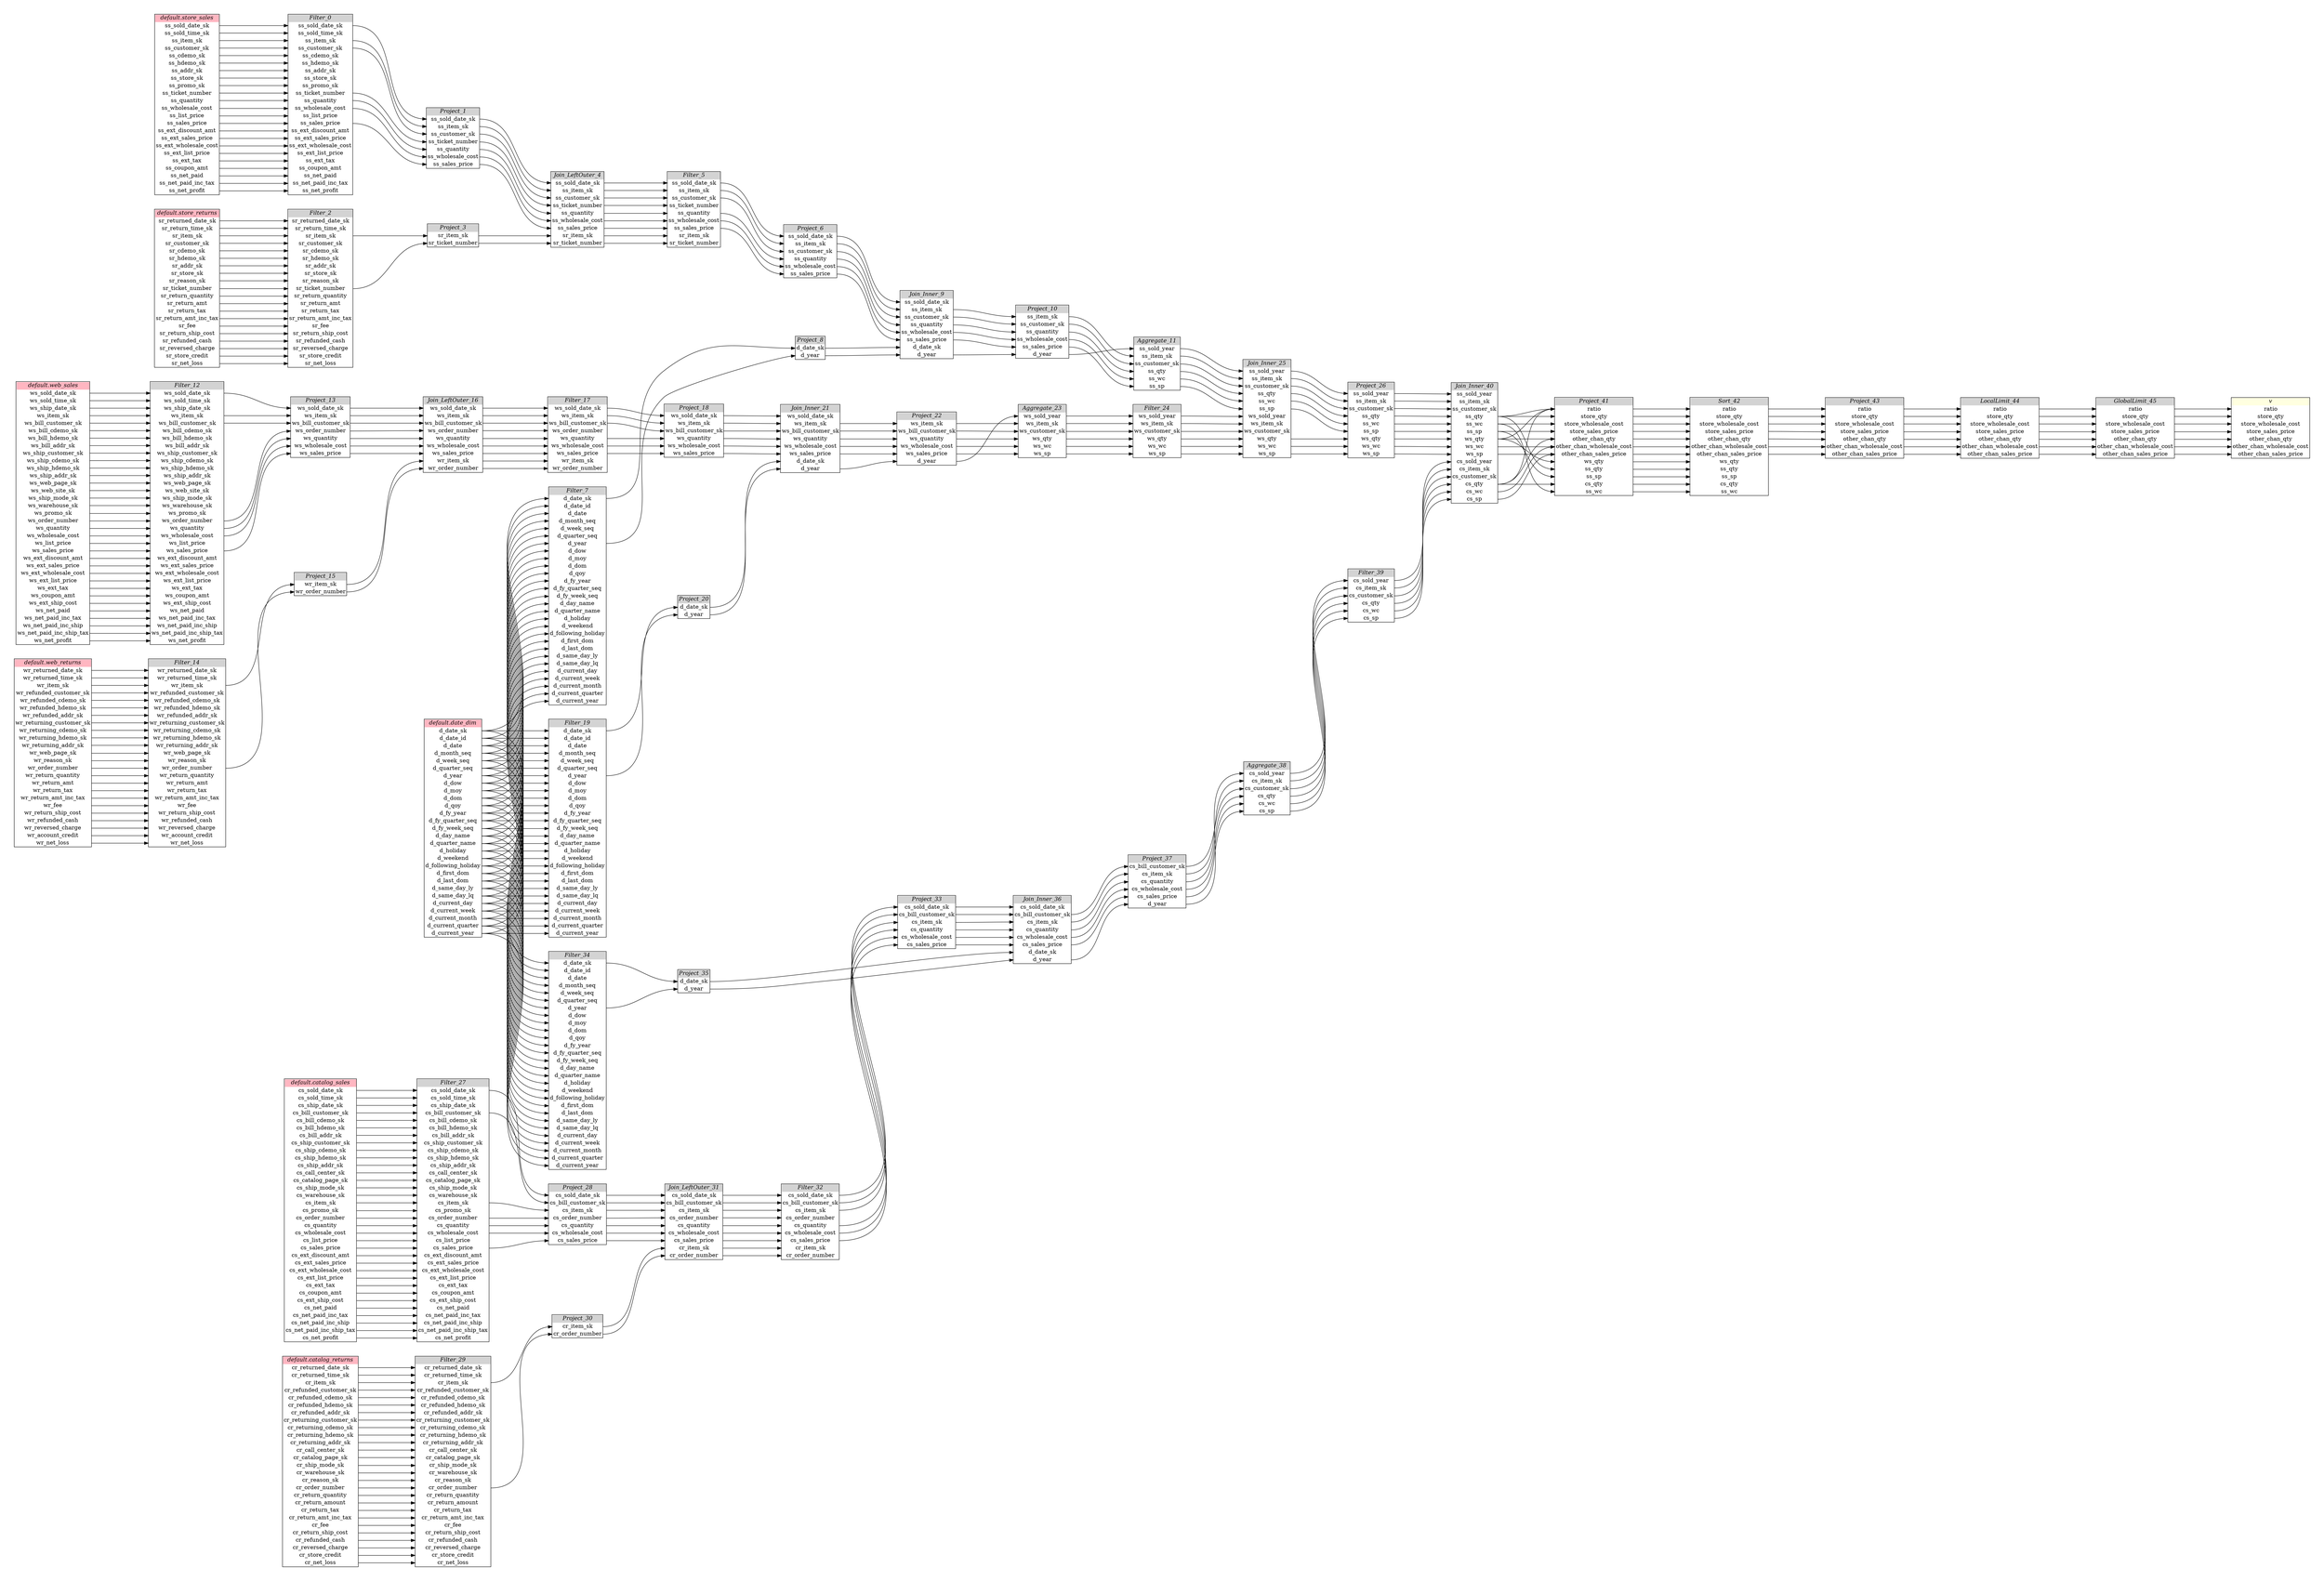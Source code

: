 // Automatically generated by TPCDSFlowTestSuite


digraph {
  graph [pad="0.5", nodesep="0.5", ranksep="2", fontname="Helvetica"];
  node [shape=plain]
  rankdir=LR;

  
"Aggregate_11" [label=<
<table border="1" cellborder="0" cellspacing="0">
  <tr><td bgcolor="lightgray" port="nodeName"><i>Aggregate_11</i></td></tr>
  <tr><td port="0">ss_sold_year</td></tr>
<tr><td port="1">ss_item_sk</td></tr>
<tr><td port="2">ss_customer_sk</td></tr>
<tr><td port="3">ss_qty</td></tr>
<tr><td port="4">ss_wc</td></tr>
<tr><td port="5">ss_sp</td></tr>
</table>>];
     

"Aggregate_23" [label=<
<table border="1" cellborder="0" cellspacing="0">
  <tr><td bgcolor="lightgray" port="nodeName"><i>Aggregate_23</i></td></tr>
  <tr><td port="0">ws_sold_year</td></tr>
<tr><td port="1">ws_item_sk</td></tr>
<tr><td port="2">ws_customer_sk</td></tr>
<tr><td port="3">ws_qty</td></tr>
<tr><td port="4">ws_wc</td></tr>
<tr><td port="5">ws_sp</td></tr>
</table>>];
     

"Aggregate_38" [label=<
<table border="1" cellborder="0" cellspacing="0">
  <tr><td bgcolor="lightgray" port="nodeName"><i>Aggregate_38</i></td></tr>
  <tr><td port="0">cs_sold_year</td></tr>
<tr><td port="1">cs_item_sk</td></tr>
<tr><td port="2">cs_customer_sk</td></tr>
<tr><td port="3">cs_qty</td></tr>
<tr><td port="4">cs_wc</td></tr>
<tr><td port="5">cs_sp</td></tr>
</table>>];
     

"Filter_0" [label=<
<table border="1" cellborder="0" cellspacing="0">
  <tr><td bgcolor="lightgray" port="nodeName"><i>Filter_0</i></td></tr>
  <tr><td port="0">ss_sold_date_sk</td></tr>
<tr><td port="1">ss_sold_time_sk</td></tr>
<tr><td port="2">ss_item_sk</td></tr>
<tr><td port="3">ss_customer_sk</td></tr>
<tr><td port="4">ss_cdemo_sk</td></tr>
<tr><td port="5">ss_hdemo_sk</td></tr>
<tr><td port="6">ss_addr_sk</td></tr>
<tr><td port="7">ss_store_sk</td></tr>
<tr><td port="8">ss_promo_sk</td></tr>
<tr><td port="9">ss_ticket_number</td></tr>
<tr><td port="10">ss_quantity</td></tr>
<tr><td port="11">ss_wholesale_cost</td></tr>
<tr><td port="12">ss_list_price</td></tr>
<tr><td port="13">ss_sales_price</td></tr>
<tr><td port="14">ss_ext_discount_amt</td></tr>
<tr><td port="15">ss_ext_sales_price</td></tr>
<tr><td port="16">ss_ext_wholesale_cost</td></tr>
<tr><td port="17">ss_ext_list_price</td></tr>
<tr><td port="18">ss_ext_tax</td></tr>
<tr><td port="19">ss_coupon_amt</td></tr>
<tr><td port="20">ss_net_paid</td></tr>
<tr><td port="21">ss_net_paid_inc_tax</td></tr>
<tr><td port="22">ss_net_profit</td></tr>
</table>>];
     

"Filter_12" [label=<
<table border="1" cellborder="0" cellspacing="0">
  <tr><td bgcolor="lightgray" port="nodeName"><i>Filter_12</i></td></tr>
  <tr><td port="0">ws_sold_date_sk</td></tr>
<tr><td port="1">ws_sold_time_sk</td></tr>
<tr><td port="2">ws_ship_date_sk</td></tr>
<tr><td port="3">ws_item_sk</td></tr>
<tr><td port="4">ws_bill_customer_sk</td></tr>
<tr><td port="5">ws_bill_cdemo_sk</td></tr>
<tr><td port="6">ws_bill_hdemo_sk</td></tr>
<tr><td port="7">ws_bill_addr_sk</td></tr>
<tr><td port="8">ws_ship_customer_sk</td></tr>
<tr><td port="9">ws_ship_cdemo_sk</td></tr>
<tr><td port="10">ws_ship_hdemo_sk</td></tr>
<tr><td port="11">ws_ship_addr_sk</td></tr>
<tr><td port="12">ws_web_page_sk</td></tr>
<tr><td port="13">ws_web_site_sk</td></tr>
<tr><td port="14">ws_ship_mode_sk</td></tr>
<tr><td port="15">ws_warehouse_sk</td></tr>
<tr><td port="16">ws_promo_sk</td></tr>
<tr><td port="17">ws_order_number</td></tr>
<tr><td port="18">ws_quantity</td></tr>
<tr><td port="19">ws_wholesale_cost</td></tr>
<tr><td port="20">ws_list_price</td></tr>
<tr><td port="21">ws_sales_price</td></tr>
<tr><td port="22">ws_ext_discount_amt</td></tr>
<tr><td port="23">ws_ext_sales_price</td></tr>
<tr><td port="24">ws_ext_wholesale_cost</td></tr>
<tr><td port="25">ws_ext_list_price</td></tr>
<tr><td port="26">ws_ext_tax</td></tr>
<tr><td port="27">ws_coupon_amt</td></tr>
<tr><td port="28">ws_ext_ship_cost</td></tr>
<tr><td port="29">ws_net_paid</td></tr>
<tr><td port="30">ws_net_paid_inc_tax</td></tr>
<tr><td port="31">ws_net_paid_inc_ship</td></tr>
<tr><td port="32">ws_net_paid_inc_ship_tax</td></tr>
<tr><td port="33">ws_net_profit</td></tr>
</table>>];
     

"Filter_14" [label=<
<table border="1" cellborder="0" cellspacing="0">
  <tr><td bgcolor="lightgray" port="nodeName"><i>Filter_14</i></td></tr>
  <tr><td port="0">wr_returned_date_sk</td></tr>
<tr><td port="1">wr_returned_time_sk</td></tr>
<tr><td port="2">wr_item_sk</td></tr>
<tr><td port="3">wr_refunded_customer_sk</td></tr>
<tr><td port="4">wr_refunded_cdemo_sk</td></tr>
<tr><td port="5">wr_refunded_hdemo_sk</td></tr>
<tr><td port="6">wr_refunded_addr_sk</td></tr>
<tr><td port="7">wr_returning_customer_sk</td></tr>
<tr><td port="8">wr_returning_cdemo_sk</td></tr>
<tr><td port="9">wr_returning_hdemo_sk</td></tr>
<tr><td port="10">wr_returning_addr_sk</td></tr>
<tr><td port="11">wr_web_page_sk</td></tr>
<tr><td port="12">wr_reason_sk</td></tr>
<tr><td port="13">wr_order_number</td></tr>
<tr><td port="14">wr_return_quantity</td></tr>
<tr><td port="15">wr_return_amt</td></tr>
<tr><td port="16">wr_return_tax</td></tr>
<tr><td port="17">wr_return_amt_inc_tax</td></tr>
<tr><td port="18">wr_fee</td></tr>
<tr><td port="19">wr_return_ship_cost</td></tr>
<tr><td port="20">wr_refunded_cash</td></tr>
<tr><td port="21">wr_reversed_charge</td></tr>
<tr><td port="22">wr_account_credit</td></tr>
<tr><td port="23">wr_net_loss</td></tr>
</table>>];
     

"Filter_17" [label=<
<table border="1" cellborder="0" cellspacing="0">
  <tr><td bgcolor="lightgray" port="nodeName"><i>Filter_17</i></td></tr>
  <tr><td port="0">ws_sold_date_sk</td></tr>
<tr><td port="1">ws_item_sk</td></tr>
<tr><td port="2">ws_bill_customer_sk</td></tr>
<tr><td port="3">ws_order_number</td></tr>
<tr><td port="4">ws_quantity</td></tr>
<tr><td port="5">ws_wholesale_cost</td></tr>
<tr><td port="6">ws_sales_price</td></tr>
<tr><td port="7">wr_item_sk</td></tr>
<tr><td port="8">wr_order_number</td></tr>
</table>>];
     

"Filter_19" [label=<
<table border="1" cellborder="0" cellspacing="0">
  <tr><td bgcolor="lightgray" port="nodeName"><i>Filter_19</i></td></tr>
  <tr><td port="0">d_date_sk</td></tr>
<tr><td port="1">d_date_id</td></tr>
<tr><td port="2">d_date</td></tr>
<tr><td port="3">d_month_seq</td></tr>
<tr><td port="4">d_week_seq</td></tr>
<tr><td port="5">d_quarter_seq</td></tr>
<tr><td port="6">d_year</td></tr>
<tr><td port="7">d_dow</td></tr>
<tr><td port="8">d_moy</td></tr>
<tr><td port="9">d_dom</td></tr>
<tr><td port="10">d_qoy</td></tr>
<tr><td port="11">d_fy_year</td></tr>
<tr><td port="12">d_fy_quarter_seq</td></tr>
<tr><td port="13">d_fy_week_seq</td></tr>
<tr><td port="14">d_day_name</td></tr>
<tr><td port="15">d_quarter_name</td></tr>
<tr><td port="16">d_holiday</td></tr>
<tr><td port="17">d_weekend</td></tr>
<tr><td port="18">d_following_holiday</td></tr>
<tr><td port="19">d_first_dom</td></tr>
<tr><td port="20">d_last_dom</td></tr>
<tr><td port="21">d_same_day_ly</td></tr>
<tr><td port="22">d_same_day_lq</td></tr>
<tr><td port="23">d_current_day</td></tr>
<tr><td port="24">d_current_week</td></tr>
<tr><td port="25">d_current_month</td></tr>
<tr><td port="26">d_current_quarter</td></tr>
<tr><td port="27">d_current_year</td></tr>
</table>>];
     

"Filter_2" [label=<
<table border="1" cellborder="0" cellspacing="0">
  <tr><td bgcolor="lightgray" port="nodeName"><i>Filter_2</i></td></tr>
  <tr><td port="0">sr_returned_date_sk</td></tr>
<tr><td port="1">sr_return_time_sk</td></tr>
<tr><td port="2">sr_item_sk</td></tr>
<tr><td port="3">sr_customer_sk</td></tr>
<tr><td port="4">sr_cdemo_sk</td></tr>
<tr><td port="5">sr_hdemo_sk</td></tr>
<tr><td port="6">sr_addr_sk</td></tr>
<tr><td port="7">sr_store_sk</td></tr>
<tr><td port="8">sr_reason_sk</td></tr>
<tr><td port="9">sr_ticket_number</td></tr>
<tr><td port="10">sr_return_quantity</td></tr>
<tr><td port="11">sr_return_amt</td></tr>
<tr><td port="12">sr_return_tax</td></tr>
<tr><td port="13">sr_return_amt_inc_tax</td></tr>
<tr><td port="14">sr_fee</td></tr>
<tr><td port="15">sr_return_ship_cost</td></tr>
<tr><td port="16">sr_refunded_cash</td></tr>
<tr><td port="17">sr_reversed_charge</td></tr>
<tr><td port="18">sr_store_credit</td></tr>
<tr><td port="19">sr_net_loss</td></tr>
</table>>];
     

"Filter_24" [label=<
<table border="1" cellborder="0" cellspacing="0">
  <tr><td bgcolor="lightgray" port="nodeName"><i>Filter_24</i></td></tr>
  <tr><td port="0">ws_sold_year</td></tr>
<tr><td port="1">ws_item_sk</td></tr>
<tr><td port="2">ws_customer_sk</td></tr>
<tr><td port="3">ws_qty</td></tr>
<tr><td port="4">ws_wc</td></tr>
<tr><td port="5">ws_sp</td></tr>
</table>>];
     

"Filter_27" [label=<
<table border="1" cellborder="0" cellspacing="0">
  <tr><td bgcolor="lightgray" port="nodeName"><i>Filter_27</i></td></tr>
  <tr><td port="0">cs_sold_date_sk</td></tr>
<tr><td port="1">cs_sold_time_sk</td></tr>
<tr><td port="2">cs_ship_date_sk</td></tr>
<tr><td port="3">cs_bill_customer_sk</td></tr>
<tr><td port="4">cs_bill_cdemo_sk</td></tr>
<tr><td port="5">cs_bill_hdemo_sk</td></tr>
<tr><td port="6">cs_bill_addr_sk</td></tr>
<tr><td port="7">cs_ship_customer_sk</td></tr>
<tr><td port="8">cs_ship_cdemo_sk</td></tr>
<tr><td port="9">cs_ship_hdemo_sk</td></tr>
<tr><td port="10">cs_ship_addr_sk</td></tr>
<tr><td port="11">cs_call_center_sk</td></tr>
<tr><td port="12">cs_catalog_page_sk</td></tr>
<tr><td port="13">cs_ship_mode_sk</td></tr>
<tr><td port="14">cs_warehouse_sk</td></tr>
<tr><td port="15">cs_item_sk</td></tr>
<tr><td port="16">cs_promo_sk</td></tr>
<tr><td port="17">cs_order_number</td></tr>
<tr><td port="18">cs_quantity</td></tr>
<tr><td port="19">cs_wholesale_cost</td></tr>
<tr><td port="20">cs_list_price</td></tr>
<tr><td port="21">cs_sales_price</td></tr>
<tr><td port="22">cs_ext_discount_amt</td></tr>
<tr><td port="23">cs_ext_sales_price</td></tr>
<tr><td port="24">cs_ext_wholesale_cost</td></tr>
<tr><td port="25">cs_ext_list_price</td></tr>
<tr><td port="26">cs_ext_tax</td></tr>
<tr><td port="27">cs_coupon_amt</td></tr>
<tr><td port="28">cs_ext_ship_cost</td></tr>
<tr><td port="29">cs_net_paid</td></tr>
<tr><td port="30">cs_net_paid_inc_tax</td></tr>
<tr><td port="31">cs_net_paid_inc_ship</td></tr>
<tr><td port="32">cs_net_paid_inc_ship_tax</td></tr>
<tr><td port="33">cs_net_profit</td></tr>
</table>>];
     

"Filter_29" [label=<
<table border="1" cellborder="0" cellspacing="0">
  <tr><td bgcolor="lightgray" port="nodeName"><i>Filter_29</i></td></tr>
  <tr><td port="0">cr_returned_date_sk</td></tr>
<tr><td port="1">cr_returned_time_sk</td></tr>
<tr><td port="2">cr_item_sk</td></tr>
<tr><td port="3">cr_refunded_customer_sk</td></tr>
<tr><td port="4">cr_refunded_cdemo_sk</td></tr>
<tr><td port="5">cr_refunded_hdemo_sk</td></tr>
<tr><td port="6">cr_refunded_addr_sk</td></tr>
<tr><td port="7">cr_returning_customer_sk</td></tr>
<tr><td port="8">cr_returning_cdemo_sk</td></tr>
<tr><td port="9">cr_returning_hdemo_sk</td></tr>
<tr><td port="10">cr_returning_addr_sk</td></tr>
<tr><td port="11">cr_call_center_sk</td></tr>
<tr><td port="12">cr_catalog_page_sk</td></tr>
<tr><td port="13">cr_ship_mode_sk</td></tr>
<tr><td port="14">cr_warehouse_sk</td></tr>
<tr><td port="15">cr_reason_sk</td></tr>
<tr><td port="16">cr_order_number</td></tr>
<tr><td port="17">cr_return_quantity</td></tr>
<tr><td port="18">cr_return_amount</td></tr>
<tr><td port="19">cr_return_tax</td></tr>
<tr><td port="20">cr_return_amt_inc_tax</td></tr>
<tr><td port="21">cr_fee</td></tr>
<tr><td port="22">cr_return_ship_cost</td></tr>
<tr><td port="23">cr_refunded_cash</td></tr>
<tr><td port="24">cr_reversed_charge</td></tr>
<tr><td port="25">cr_store_credit</td></tr>
<tr><td port="26">cr_net_loss</td></tr>
</table>>];
     

"Filter_32" [label=<
<table border="1" cellborder="0" cellspacing="0">
  <tr><td bgcolor="lightgray" port="nodeName"><i>Filter_32</i></td></tr>
  <tr><td port="0">cs_sold_date_sk</td></tr>
<tr><td port="1">cs_bill_customer_sk</td></tr>
<tr><td port="2">cs_item_sk</td></tr>
<tr><td port="3">cs_order_number</td></tr>
<tr><td port="4">cs_quantity</td></tr>
<tr><td port="5">cs_wholesale_cost</td></tr>
<tr><td port="6">cs_sales_price</td></tr>
<tr><td port="7">cr_item_sk</td></tr>
<tr><td port="8">cr_order_number</td></tr>
</table>>];
     

"Filter_34" [label=<
<table border="1" cellborder="0" cellspacing="0">
  <tr><td bgcolor="lightgray" port="nodeName"><i>Filter_34</i></td></tr>
  <tr><td port="0">d_date_sk</td></tr>
<tr><td port="1">d_date_id</td></tr>
<tr><td port="2">d_date</td></tr>
<tr><td port="3">d_month_seq</td></tr>
<tr><td port="4">d_week_seq</td></tr>
<tr><td port="5">d_quarter_seq</td></tr>
<tr><td port="6">d_year</td></tr>
<tr><td port="7">d_dow</td></tr>
<tr><td port="8">d_moy</td></tr>
<tr><td port="9">d_dom</td></tr>
<tr><td port="10">d_qoy</td></tr>
<tr><td port="11">d_fy_year</td></tr>
<tr><td port="12">d_fy_quarter_seq</td></tr>
<tr><td port="13">d_fy_week_seq</td></tr>
<tr><td port="14">d_day_name</td></tr>
<tr><td port="15">d_quarter_name</td></tr>
<tr><td port="16">d_holiday</td></tr>
<tr><td port="17">d_weekend</td></tr>
<tr><td port="18">d_following_holiday</td></tr>
<tr><td port="19">d_first_dom</td></tr>
<tr><td port="20">d_last_dom</td></tr>
<tr><td port="21">d_same_day_ly</td></tr>
<tr><td port="22">d_same_day_lq</td></tr>
<tr><td port="23">d_current_day</td></tr>
<tr><td port="24">d_current_week</td></tr>
<tr><td port="25">d_current_month</td></tr>
<tr><td port="26">d_current_quarter</td></tr>
<tr><td port="27">d_current_year</td></tr>
</table>>];
     

"Filter_39" [label=<
<table border="1" cellborder="0" cellspacing="0">
  <tr><td bgcolor="lightgray" port="nodeName"><i>Filter_39</i></td></tr>
  <tr><td port="0">cs_sold_year</td></tr>
<tr><td port="1">cs_item_sk</td></tr>
<tr><td port="2">cs_customer_sk</td></tr>
<tr><td port="3">cs_qty</td></tr>
<tr><td port="4">cs_wc</td></tr>
<tr><td port="5">cs_sp</td></tr>
</table>>];
     

"Filter_5" [label=<
<table border="1" cellborder="0" cellspacing="0">
  <tr><td bgcolor="lightgray" port="nodeName"><i>Filter_5</i></td></tr>
  <tr><td port="0">ss_sold_date_sk</td></tr>
<tr><td port="1">ss_item_sk</td></tr>
<tr><td port="2">ss_customer_sk</td></tr>
<tr><td port="3">ss_ticket_number</td></tr>
<tr><td port="4">ss_quantity</td></tr>
<tr><td port="5">ss_wholesale_cost</td></tr>
<tr><td port="6">ss_sales_price</td></tr>
<tr><td port="7">sr_item_sk</td></tr>
<tr><td port="8">sr_ticket_number</td></tr>
</table>>];
     

"Filter_7" [label=<
<table border="1" cellborder="0" cellspacing="0">
  <tr><td bgcolor="lightgray" port="nodeName"><i>Filter_7</i></td></tr>
  <tr><td port="0">d_date_sk</td></tr>
<tr><td port="1">d_date_id</td></tr>
<tr><td port="2">d_date</td></tr>
<tr><td port="3">d_month_seq</td></tr>
<tr><td port="4">d_week_seq</td></tr>
<tr><td port="5">d_quarter_seq</td></tr>
<tr><td port="6">d_year</td></tr>
<tr><td port="7">d_dow</td></tr>
<tr><td port="8">d_moy</td></tr>
<tr><td port="9">d_dom</td></tr>
<tr><td port="10">d_qoy</td></tr>
<tr><td port="11">d_fy_year</td></tr>
<tr><td port="12">d_fy_quarter_seq</td></tr>
<tr><td port="13">d_fy_week_seq</td></tr>
<tr><td port="14">d_day_name</td></tr>
<tr><td port="15">d_quarter_name</td></tr>
<tr><td port="16">d_holiday</td></tr>
<tr><td port="17">d_weekend</td></tr>
<tr><td port="18">d_following_holiday</td></tr>
<tr><td port="19">d_first_dom</td></tr>
<tr><td port="20">d_last_dom</td></tr>
<tr><td port="21">d_same_day_ly</td></tr>
<tr><td port="22">d_same_day_lq</td></tr>
<tr><td port="23">d_current_day</td></tr>
<tr><td port="24">d_current_week</td></tr>
<tr><td port="25">d_current_month</td></tr>
<tr><td port="26">d_current_quarter</td></tr>
<tr><td port="27">d_current_year</td></tr>
</table>>];
     

"GlobalLimit_45" [label=<
<table border="1" cellborder="0" cellspacing="0">
  <tr><td bgcolor="lightgray" port="nodeName"><i>GlobalLimit_45</i></td></tr>
  <tr><td port="0">ratio</td></tr>
<tr><td port="1">store_qty</td></tr>
<tr><td port="2">store_wholesale_cost</td></tr>
<tr><td port="3">store_sales_price</td></tr>
<tr><td port="4">other_chan_qty</td></tr>
<tr><td port="5">other_chan_wholesale_cost</td></tr>
<tr><td port="6">other_chan_sales_price</td></tr>
</table>>];
     

"Join_Inner_21" [label=<
<table border="1" cellborder="0" cellspacing="0">
  <tr><td bgcolor="lightgray" port="nodeName"><i>Join_Inner_21</i></td></tr>
  <tr><td port="0">ws_sold_date_sk</td></tr>
<tr><td port="1">ws_item_sk</td></tr>
<tr><td port="2">ws_bill_customer_sk</td></tr>
<tr><td port="3">ws_quantity</td></tr>
<tr><td port="4">ws_wholesale_cost</td></tr>
<tr><td port="5">ws_sales_price</td></tr>
<tr><td port="6">d_date_sk</td></tr>
<tr><td port="7">d_year</td></tr>
</table>>];
     

"Join_Inner_25" [label=<
<table border="1" cellborder="0" cellspacing="0">
  <tr><td bgcolor="lightgray" port="nodeName"><i>Join_Inner_25</i></td></tr>
  <tr><td port="0">ss_sold_year</td></tr>
<tr><td port="1">ss_item_sk</td></tr>
<tr><td port="2">ss_customer_sk</td></tr>
<tr><td port="3">ss_qty</td></tr>
<tr><td port="4">ss_wc</td></tr>
<tr><td port="5">ss_sp</td></tr>
<tr><td port="6">ws_sold_year</td></tr>
<tr><td port="7">ws_item_sk</td></tr>
<tr><td port="8">ws_customer_sk</td></tr>
<tr><td port="9">ws_qty</td></tr>
<tr><td port="10">ws_wc</td></tr>
<tr><td port="11">ws_sp</td></tr>
</table>>];
     

"Join_Inner_36" [label=<
<table border="1" cellborder="0" cellspacing="0">
  <tr><td bgcolor="lightgray" port="nodeName"><i>Join_Inner_36</i></td></tr>
  <tr><td port="0">cs_sold_date_sk</td></tr>
<tr><td port="1">cs_bill_customer_sk</td></tr>
<tr><td port="2">cs_item_sk</td></tr>
<tr><td port="3">cs_quantity</td></tr>
<tr><td port="4">cs_wholesale_cost</td></tr>
<tr><td port="5">cs_sales_price</td></tr>
<tr><td port="6">d_date_sk</td></tr>
<tr><td port="7">d_year</td></tr>
</table>>];
     

"Join_Inner_40" [label=<
<table border="1" cellborder="0" cellspacing="0">
  <tr><td bgcolor="lightgray" port="nodeName"><i>Join_Inner_40</i></td></tr>
  <tr><td port="0">ss_sold_year</td></tr>
<tr><td port="1">ss_item_sk</td></tr>
<tr><td port="2">ss_customer_sk</td></tr>
<tr><td port="3">ss_qty</td></tr>
<tr><td port="4">ss_wc</td></tr>
<tr><td port="5">ss_sp</td></tr>
<tr><td port="6">ws_qty</td></tr>
<tr><td port="7">ws_wc</td></tr>
<tr><td port="8">ws_sp</td></tr>
<tr><td port="9">cs_sold_year</td></tr>
<tr><td port="10">cs_item_sk</td></tr>
<tr><td port="11">cs_customer_sk</td></tr>
<tr><td port="12">cs_qty</td></tr>
<tr><td port="13">cs_wc</td></tr>
<tr><td port="14">cs_sp</td></tr>
</table>>];
     

"Join_Inner_9" [label=<
<table border="1" cellborder="0" cellspacing="0">
  <tr><td bgcolor="lightgray" port="nodeName"><i>Join_Inner_9</i></td></tr>
  <tr><td port="0">ss_sold_date_sk</td></tr>
<tr><td port="1">ss_item_sk</td></tr>
<tr><td port="2">ss_customer_sk</td></tr>
<tr><td port="3">ss_quantity</td></tr>
<tr><td port="4">ss_wholesale_cost</td></tr>
<tr><td port="5">ss_sales_price</td></tr>
<tr><td port="6">d_date_sk</td></tr>
<tr><td port="7">d_year</td></tr>
</table>>];
     

"Join_LeftOuter_16" [label=<
<table border="1" cellborder="0" cellspacing="0">
  <tr><td bgcolor="lightgray" port="nodeName"><i>Join_LeftOuter_16</i></td></tr>
  <tr><td port="0">ws_sold_date_sk</td></tr>
<tr><td port="1">ws_item_sk</td></tr>
<tr><td port="2">ws_bill_customer_sk</td></tr>
<tr><td port="3">ws_order_number</td></tr>
<tr><td port="4">ws_quantity</td></tr>
<tr><td port="5">ws_wholesale_cost</td></tr>
<tr><td port="6">ws_sales_price</td></tr>
<tr><td port="7">wr_item_sk</td></tr>
<tr><td port="8">wr_order_number</td></tr>
</table>>];
     

"Join_LeftOuter_31" [label=<
<table border="1" cellborder="0" cellspacing="0">
  <tr><td bgcolor="lightgray" port="nodeName"><i>Join_LeftOuter_31</i></td></tr>
  <tr><td port="0">cs_sold_date_sk</td></tr>
<tr><td port="1">cs_bill_customer_sk</td></tr>
<tr><td port="2">cs_item_sk</td></tr>
<tr><td port="3">cs_order_number</td></tr>
<tr><td port="4">cs_quantity</td></tr>
<tr><td port="5">cs_wholesale_cost</td></tr>
<tr><td port="6">cs_sales_price</td></tr>
<tr><td port="7">cr_item_sk</td></tr>
<tr><td port="8">cr_order_number</td></tr>
</table>>];
     

"Join_LeftOuter_4" [label=<
<table border="1" cellborder="0" cellspacing="0">
  <tr><td bgcolor="lightgray" port="nodeName"><i>Join_LeftOuter_4</i></td></tr>
  <tr><td port="0">ss_sold_date_sk</td></tr>
<tr><td port="1">ss_item_sk</td></tr>
<tr><td port="2">ss_customer_sk</td></tr>
<tr><td port="3">ss_ticket_number</td></tr>
<tr><td port="4">ss_quantity</td></tr>
<tr><td port="5">ss_wholesale_cost</td></tr>
<tr><td port="6">ss_sales_price</td></tr>
<tr><td port="7">sr_item_sk</td></tr>
<tr><td port="8">sr_ticket_number</td></tr>
</table>>];
     

"LocalLimit_44" [label=<
<table border="1" cellborder="0" cellspacing="0">
  <tr><td bgcolor="lightgray" port="nodeName"><i>LocalLimit_44</i></td></tr>
  <tr><td port="0">ratio</td></tr>
<tr><td port="1">store_qty</td></tr>
<tr><td port="2">store_wholesale_cost</td></tr>
<tr><td port="3">store_sales_price</td></tr>
<tr><td port="4">other_chan_qty</td></tr>
<tr><td port="5">other_chan_wholesale_cost</td></tr>
<tr><td port="6">other_chan_sales_price</td></tr>
</table>>];
     

"Project_1" [label=<
<table border="1" cellborder="0" cellspacing="0">
  <tr><td bgcolor="lightgray" port="nodeName"><i>Project_1</i></td></tr>
  <tr><td port="0">ss_sold_date_sk</td></tr>
<tr><td port="1">ss_item_sk</td></tr>
<tr><td port="2">ss_customer_sk</td></tr>
<tr><td port="3">ss_ticket_number</td></tr>
<tr><td port="4">ss_quantity</td></tr>
<tr><td port="5">ss_wholesale_cost</td></tr>
<tr><td port="6">ss_sales_price</td></tr>
</table>>];
     

"Project_10" [label=<
<table border="1" cellborder="0" cellspacing="0">
  <tr><td bgcolor="lightgray" port="nodeName"><i>Project_10</i></td></tr>
  <tr><td port="0">ss_item_sk</td></tr>
<tr><td port="1">ss_customer_sk</td></tr>
<tr><td port="2">ss_quantity</td></tr>
<tr><td port="3">ss_wholesale_cost</td></tr>
<tr><td port="4">ss_sales_price</td></tr>
<tr><td port="5">d_year</td></tr>
</table>>];
     

"Project_13" [label=<
<table border="1" cellborder="0" cellspacing="0">
  <tr><td bgcolor="lightgray" port="nodeName"><i>Project_13</i></td></tr>
  <tr><td port="0">ws_sold_date_sk</td></tr>
<tr><td port="1">ws_item_sk</td></tr>
<tr><td port="2">ws_bill_customer_sk</td></tr>
<tr><td port="3">ws_order_number</td></tr>
<tr><td port="4">ws_quantity</td></tr>
<tr><td port="5">ws_wholesale_cost</td></tr>
<tr><td port="6">ws_sales_price</td></tr>
</table>>];
     

"Project_15" [label=<
<table border="1" cellborder="0" cellspacing="0">
  <tr><td bgcolor="lightgray" port="nodeName"><i>Project_15</i></td></tr>
  <tr><td port="0">wr_item_sk</td></tr>
<tr><td port="1">wr_order_number</td></tr>
</table>>];
     

"Project_18" [label=<
<table border="1" cellborder="0" cellspacing="0">
  <tr><td bgcolor="lightgray" port="nodeName"><i>Project_18</i></td></tr>
  <tr><td port="0">ws_sold_date_sk</td></tr>
<tr><td port="1">ws_item_sk</td></tr>
<tr><td port="2">ws_bill_customer_sk</td></tr>
<tr><td port="3">ws_quantity</td></tr>
<tr><td port="4">ws_wholesale_cost</td></tr>
<tr><td port="5">ws_sales_price</td></tr>
</table>>];
     

"Project_20" [label=<
<table border="1" cellborder="0" cellspacing="0">
  <tr><td bgcolor="lightgray" port="nodeName"><i>Project_20</i></td></tr>
  <tr><td port="0">d_date_sk</td></tr>
<tr><td port="1">d_year</td></tr>
</table>>];
     

"Project_22" [label=<
<table border="1" cellborder="0" cellspacing="0">
  <tr><td bgcolor="lightgray" port="nodeName"><i>Project_22</i></td></tr>
  <tr><td port="0">ws_item_sk</td></tr>
<tr><td port="1">ws_bill_customer_sk</td></tr>
<tr><td port="2">ws_quantity</td></tr>
<tr><td port="3">ws_wholesale_cost</td></tr>
<tr><td port="4">ws_sales_price</td></tr>
<tr><td port="5">d_year</td></tr>
</table>>];
     

"Project_26" [label=<
<table border="1" cellborder="0" cellspacing="0">
  <tr><td bgcolor="lightgray" port="nodeName"><i>Project_26</i></td></tr>
  <tr><td port="0">ss_sold_year</td></tr>
<tr><td port="1">ss_item_sk</td></tr>
<tr><td port="2">ss_customer_sk</td></tr>
<tr><td port="3">ss_qty</td></tr>
<tr><td port="4">ss_wc</td></tr>
<tr><td port="5">ss_sp</td></tr>
<tr><td port="6">ws_qty</td></tr>
<tr><td port="7">ws_wc</td></tr>
<tr><td port="8">ws_sp</td></tr>
</table>>];
     

"Project_28" [label=<
<table border="1" cellborder="0" cellspacing="0">
  <tr><td bgcolor="lightgray" port="nodeName"><i>Project_28</i></td></tr>
  <tr><td port="0">cs_sold_date_sk</td></tr>
<tr><td port="1">cs_bill_customer_sk</td></tr>
<tr><td port="2">cs_item_sk</td></tr>
<tr><td port="3">cs_order_number</td></tr>
<tr><td port="4">cs_quantity</td></tr>
<tr><td port="5">cs_wholesale_cost</td></tr>
<tr><td port="6">cs_sales_price</td></tr>
</table>>];
     

"Project_3" [label=<
<table border="1" cellborder="0" cellspacing="0">
  <tr><td bgcolor="lightgray" port="nodeName"><i>Project_3</i></td></tr>
  <tr><td port="0">sr_item_sk</td></tr>
<tr><td port="1">sr_ticket_number</td></tr>
</table>>];
     

"Project_30" [label=<
<table border="1" cellborder="0" cellspacing="0">
  <tr><td bgcolor="lightgray" port="nodeName"><i>Project_30</i></td></tr>
  <tr><td port="0">cr_item_sk</td></tr>
<tr><td port="1">cr_order_number</td></tr>
</table>>];
     

"Project_33" [label=<
<table border="1" cellborder="0" cellspacing="0">
  <tr><td bgcolor="lightgray" port="nodeName"><i>Project_33</i></td></tr>
  <tr><td port="0">cs_sold_date_sk</td></tr>
<tr><td port="1">cs_bill_customer_sk</td></tr>
<tr><td port="2">cs_item_sk</td></tr>
<tr><td port="3">cs_quantity</td></tr>
<tr><td port="4">cs_wholesale_cost</td></tr>
<tr><td port="5">cs_sales_price</td></tr>
</table>>];
     

"Project_35" [label=<
<table border="1" cellborder="0" cellspacing="0">
  <tr><td bgcolor="lightgray" port="nodeName"><i>Project_35</i></td></tr>
  <tr><td port="0">d_date_sk</td></tr>
<tr><td port="1">d_year</td></tr>
</table>>];
     

"Project_37" [label=<
<table border="1" cellborder="0" cellspacing="0">
  <tr><td bgcolor="lightgray" port="nodeName"><i>Project_37</i></td></tr>
  <tr><td port="0">cs_bill_customer_sk</td></tr>
<tr><td port="1">cs_item_sk</td></tr>
<tr><td port="2">cs_quantity</td></tr>
<tr><td port="3">cs_wholesale_cost</td></tr>
<tr><td port="4">cs_sales_price</td></tr>
<tr><td port="5">d_year</td></tr>
</table>>];
     

"Project_41" [label=<
<table border="1" cellborder="0" cellspacing="0">
  <tr><td bgcolor="lightgray" port="nodeName"><i>Project_41</i></td></tr>
  <tr><td port="0">ratio</td></tr>
<tr><td port="1">store_qty</td></tr>
<tr><td port="2">store_wholesale_cost</td></tr>
<tr><td port="3">store_sales_price</td></tr>
<tr><td port="4">other_chan_qty</td></tr>
<tr><td port="5">other_chan_wholesale_cost</td></tr>
<tr><td port="6">other_chan_sales_price</td></tr>
<tr><td port="7">ws_qty</td></tr>
<tr><td port="8">ss_qty</td></tr>
<tr><td port="9">ss_sp</td></tr>
<tr><td port="10">cs_qty</td></tr>
<tr><td port="11">ss_wc</td></tr>
</table>>];
     

"Project_43" [label=<
<table border="1" cellborder="0" cellspacing="0">
  <tr><td bgcolor="lightgray" port="nodeName"><i>Project_43</i></td></tr>
  <tr><td port="0">ratio</td></tr>
<tr><td port="1">store_qty</td></tr>
<tr><td port="2">store_wholesale_cost</td></tr>
<tr><td port="3">store_sales_price</td></tr>
<tr><td port="4">other_chan_qty</td></tr>
<tr><td port="5">other_chan_wholesale_cost</td></tr>
<tr><td port="6">other_chan_sales_price</td></tr>
</table>>];
     

"Project_6" [label=<
<table border="1" cellborder="0" cellspacing="0">
  <tr><td bgcolor="lightgray" port="nodeName"><i>Project_6</i></td></tr>
  <tr><td port="0">ss_sold_date_sk</td></tr>
<tr><td port="1">ss_item_sk</td></tr>
<tr><td port="2">ss_customer_sk</td></tr>
<tr><td port="3">ss_quantity</td></tr>
<tr><td port="4">ss_wholesale_cost</td></tr>
<tr><td port="5">ss_sales_price</td></tr>
</table>>];
     

"Project_8" [label=<
<table border="1" cellborder="0" cellspacing="0">
  <tr><td bgcolor="lightgray" port="nodeName"><i>Project_8</i></td></tr>
  <tr><td port="0">d_date_sk</td></tr>
<tr><td port="1">d_year</td></tr>
</table>>];
     

"Sort_42" [label=<
<table border="1" cellborder="0" cellspacing="0">
  <tr><td bgcolor="lightgray" port="nodeName"><i>Sort_42</i></td></tr>
  <tr><td port="0">ratio</td></tr>
<tr><td port="1">store_qty</td></tr>
<tr><td port="2">store_wholesale_cost</td></tr>
<tr><td port="3">store_sales_price</td></tr>
<tr><td port="4">other_chan_qty</td></tr>
<tr><td port="5">other_chan_wholesale_cost</td></tr>
<tr><td port="6">other_chan_sales_price</td></tr>
<tr><td port="7">ws_qty</td></tr>
<tr><td port="8">ss_qty</td></tr>
<tr><td port="9">ss_sp</td></tr>
<tr><td port="10">cs_qty</td></tr>
<tr><td port="11">ss_wc</td></tr>
</table>>];
     

"default.catalog_returns" [label=<
<table border="1" cellborder="0" cellspacing="0">
  <tr><td bgcolor="lightpink" port="nodeName"><i>default.catalog_returns</i></td></tr>
  <tr><td port="0">cr_returned_date_sk</td></tr>
<tr><td port="1">cr_returned_time_sk</td></tr>
<tr><td port="2">cr_item_sk</td></tr>
<tr><td port="3">cr_refunded_customer_sk</td></tr>
<tr><td port="4">cr_refunded_cdemo_sk</td></tr>
<tr><td port="5">cr_refunded_hdemo_sk</td></tr>
<tr><td port="6">cr_refunded_addr_sk</td></tr>
<tr><td port="7">cr_returning_customer_sk</td></tr>
<tr><td port="8">cr_returning_cdemo_sk</td></tr>
<tr><td port="9">cr_returning_hdemo_sk</td></tr>
<tr><td port="10">cr_returning_addr_sk</td></tr>
<tr><td port="11">cr_call_center_sk</td></tr>
<tr><td port="12">cr_catalog_page_sk</td></tr>
<tr><td port="13">cr_ship_mode_sk</td></tr>
<tr><td port="14">cr_warehouse_sk</td></tr>
<tr><td port="15">cr_reason_sk</td></tr>
<tr><td port="16">cr_order_number</td></tr>
<tr><td port="17">cr_return_quantity</td></tr>
<tr><td port="18">cr_return_amount</td></tr>
<tr><td port="19">cr_return_tax</td></tr>
<tr><td port="20">cr_return_amt_inc_tax</td></tr>
<tr><td port="21">cr_fee</td></tr>
<tr><td port="22">cr_return_ship_cost</td></tr>
<tr><td port="23">cr_refunded_cash</td></tr>
<tr><td port="24">cr_reversed_charge</td></tr>
<tr><td port="25">cr_store_credit</td></tr>
<tr><td port="26">cr_net_loss</td></tr>
</table>>];
     

"default.catalog_sales" [label=<
<table border="1" cellborder="0" cellspacing="0">
  <tr><td bgcolor="lightpink" port="nodeName"><i>default.catalog_sales</i></td></tr>
  <tr><td port="0">cs_sold_date_sk</td></tr>
<tr><td port="1">cs_sold_time_sk</td></tr>
<tr><td port="2">cs_ship_date_sk</td></tr>
<tr><td port="3">cs_bill_customer_sk</td></tr>
<tr><td port="4">cs_bill_cdemo_sk</td></tr>
<tr><td port="5">cs_bill_hdemo_sk</td></tr>
<tr><td port="6">cs_bill_addr_sk</td></tr>
<tr><td port="7">cs_ship_customer_sk</td></tr>
<tr><td port="8">cs_ship_cdemo_sk</td></tr>
<tr><td port="9">cs_ship_hdemo_sk</td></tr>
<tr><td port="10">cs_ship_addr_sk</td></tr>
<tr><td port="11">cs_call_center_sk</td></tr>
<tr><td port="12">cs_catalog_page_sk</td></tr>
<tr><td port="13">cs_ship_mode_sk</td></tr>
<tr><td port="14">cs_warehouse_sk</td></tr>
<tr><td port="15">cs_item_sk</td></tr>
<tr><td port="16">cs_promo_sk</td></tr>
<tr><td port="17">cs_order_number</td></tr>
<tr><td port="18">cs_quantity</td></tr>
<tr><td port="19">cs_wholesale_cost</td></tr>
<tr><td port="20">cs_list_price</td></tr>
<tr><td port="21">cs_sales_price</td></tr>
<tr><td port="22">cs_ext_discount_amt</td></tr>
<tr><td port="23">cs_ext_sales_price</td></tr>
<tr><td port="24">cs_ext_wholesale_cost</td></tr>
<tr><td port="25">cs_ext_list_price</td></tr>
<tr><td port="26">cs_ext_tax</td></tr>
<tr><td port="27">cs_coupon_amt</td></tr>
<tr><td port="28">cs_ext_ship_cost</td></tr>
<tr><td port="29">cs_net_paid</td></tr>
<tr><td port="30">cs_net_paid_inc_tax</td></tr>
<tr><td port="31">cs_net_paid_inc_ship</td></tr>
<tr><td port="32">cs_net_paid_inc_ship_tax</td></tr>
<tr><td port="33">cs_net_profit</td></tr>
</table>>];
     

"default.date_dim" [label=<
<table border="1" cellborder="0" cellspacing="0">
  <tr><td bgcolor="lightpink" port="nodeName"><i>default.date_dim</i></td></tr>
  <tr><td port="0">d_date_sk</td></tr>
<tr><td port="1">d_date_id</td></tr>
<tr><td port="2">d_date</td></tr>
<tr><td port="3">d_month_seq</td></tr>
<tr><td port="4">d_week_seq</td></tr>
<tr><td port="5">d_quarter_seq</td></tr>
<tr><td port="6">d_year</td></tr>
<tr><td port="7">d_dow</td></tr>
<tr><td port="8">d_moy</td></tr>
<tr><td port="9">d_dom</td></tr>
<tr><td port="10">d_qoy</td></tr>
<tr><td port="11">d_fy_year</td></tr>
<tr><td port="12">d_fy_quarter_seq</td></tr>
<tr><td port="13">d_fy_week_seq</td></tr>
<tr><td port="14">d_day_name</td></tr>
<tr><td port="15">d_quarter_name</td></tr>
<tr><td port="16">d_holiday</td></tr>
<tr><td port="17">d_weekend</td></tr>
<tr><td port="18">d_following_holiday</td></tr>
<tr><td port="19">d_first_dom</td></tr>
<tr><td port="20">d_last_dom</td></tr>
<tr><td port="21">d_same_day_ly</td></tr>
<tr><td port="22">d_same_day_lq</td></tr>
<tr><td port="23">d_current_day</td></tr>
<tr><td port="24">d_current_week</td></tr>
<tr><td port="25">d_current_month</td></tr>
<tr><td port="26">d_current_quarter</td></tr>
<tr><td port="27">d_current_year</td></tr>
</table>>];
     

"default.store_returns" [label=<
<table border="1" cellborder="0" cellspacing="0">
  <tr><td bgcolor="lightpink" port="nodeName"><i>default.store_returns</i></td></tr>
  <tr><td port="0">sr_returned_date_sk</td></tr>
<tr><td port="1">sr_return_time_sk</td></tr>
<tr><td port="2">sr_item_sk</td></tr>
<tr><td port="3">sr_customer_sk</td></tr>
<tr><td port="4">sr_cdemo_sk</td></tr>
<tr><td port="5">sr_hdemo_sk</td></tr>
<tr><td port="6">sr_addr_sk</td></tr>
<tr><td port="7">sr_store_sk</td></tr>
<tr><td port="8">sr_reason_sk</td></tr>
<tr><td port="9">sr_ticket_number</td></tr>
<tr><td port="10">sr_return_quantity</td></tr>
<tr><td port="11">sr_return_amt</td></tr>
<tr><td port="12">sr_return_tax</td></tr>
<tr><td port="13">sr_return_amt_inc_tax</td></tr>
<tr><td port="14">sr_fee</td></tr>
<tr><td port="15">sr_return_ship_cost</td></tr>
<tr><td port="16">sr_refunded_cash</td></tr>
<tr><td port="17">sr_reversed_charge</td></tr>
<tr><td port="18">sr_store_credit</td></tr>
<tr><td port="19">sr_net_loss</td></tr>
</table>>];
     

"default.store_sales" [label=<
<table border="1" cellborder="0" cellspacing="0">
  <tr><td bgcolor="lightpink" port="nodeName"><i>default.store_sales</i></td></tr>
  <tr><td port="0">ss_sold_date_sk</td></tr>
<tr><td port="1">ss_sold_time_sk</td></tr>
<tr><td port="2">ss_item_sk</td></tr>
<tr><td port="3">ss_customer_sk</td></tr>
<tr><td port="4">ss_cdemo_sk</td></tr>
<tr><td port="5">ss_hdemo_sk</td></tr>
<tr><td port="6">ss_addr_sk</td></tr>
<tr><td port="7">ss_store_sk</td></tr>
<tr><td port="8">ss_promo_sk</td></tr>
<tr><td port="9">ss_ticket_number</td></tr>
<tr><td port="10">ss_quantity</td></tr>
<tr><td port="11">ss_wholesale_cost</td></tr>
<tr><td port="12">ss_list_price</td></tr>
<tr><td port="13">ss_sales_price</td></tr>
<tr><td port="14">ss_ext_discount_amt</td></tr>
<tr><td port="15">ss_ext_sales_price</td></tr>
<tr><td port="16">ss_ext_wholesale_cost</td></tr>
<tr><td port="17">ss_ext_list_price</td></tr>
<tr><td port="18">ss_ext_tax</td></tr>
<tr><td port="19">ss_coupon_amt</td></tr>
<tr><td port="20">ss_net_paid</td></tr>
<tr><td port="21">ss_net_paid_inc_tax</td></tr>
<tr><td port="22">ss_net_profit</td></tr>
</table>>];
     

"default.web_returns" [label=<
<table border="1" cellborder="0" cellspacing="0">
  <tr><td bgcolor="lightpink" port="nodeName"><i>default.web_returns</i></td></tr>
  <tr><td port="0">wr_returned_date_sk</td></tr>
<tr><td port="1">wr_returned_time_sk</td></tr>
<tr><td port="2">wr_item_sk</td></tr>
<tr><td port="3">wr_refunded_customer_sk</td></tr>
<tr><td port="4">wr_refunded_cdemo_sk</td></tr>
<tr><td port="5">wr_refunded_hdemo_sk</td></tr>
<tr><td port="6">wr_refunded_addr_sk</td></tr>
<tr><td port="7">wr_returning_customer_sk</td></tr>
<tr><td port="8">wr_returning_cdemo_sk</td></tr>
<tr><td port="9">wr_returning_hdemo_sk</td></tr>
<tr><td port="10">wr_returning_addr_sk</td></tr>
<tr><td port="11">wr_web_page_sk</td></tr>
<tr><td port="12">wr_reason_sk</td></tr>
<tr><td port="13">wr_order_number</td></tr>
<tr><td port="14">wr_return_quantity</td></tr>
<tr><td port="15">wr_return_amt</td></tr>
<tr><td port="16">wr_return_tax</td></tr>
<tr><td port="17">wr_return_amt_inc_tax</td></tr>
<tr><td port="18">wr_fee</td></tr>
<tr><td port="19">wr_return_ship_cost</td></tr>
<tr><td port="20">wr_refunded_cash</td></tr>
<tr><td port="21">wr_reversed_charge</td></tr>
<tr><td port="22">wr_account_credit</td></tr>
<tr><td port="23">wr_net_loss</td></tr>
</table>>];
     

"default.web_sales" [label=<
<table border="1" cellborder="0" cellspacing="0">
  <tr><td bgcolor="lightpink" port="nodeName"><i>default.web_sales</i></td></tr>
  <tr><td port="0">ws_sold_date_sk</td></tr>
<tr><td port="1">ws_sold_time_sk</td></tr>
<tr><td port="2">ws_ship_date_sk</td></tr>
<tr><td port="3">ws_item_sk</td></tr>
<tr><td port="4">ws_bill_customer_sk</td></tr>
<tr><td port="5">ws_bill_cdemo_sk</td></tr>
<tr><td port="6">ws_bill_hdemo_sk</td></tr>
<tr><td port="7">ws_bill_addr_sk</td></tr>
<tr><td port="8">ws_ship_customer_sk</td></tr>
<tr><td port="9">ws_ship_cdemo_sk</td></tr>
<tr><td port="10">ws_ship_hdemo_sk</td></tr>
<tr><td port="11">ws_ship_addr_sk</td></tr>
<tr><td port="12">ws_web_page_sk</td></tr>
<tr><td port="13">ws_web_site_sk</td></tr>
<tr><td port="14">ws_ship_mode_sk</td></tr>
<tr><td port="15">ws_warehouse_sk</td></tr>
<tr><td port="16">ws_promo_sk</td></tr>
<tr><td port="17">ws_order_number</td></tr>
<tr><td port="18">ws_quantity</td></tr>
<tr><td port="19">ws_wholesale_cost</td></tr>
<tr><td port="20">ws_list_price</td></tr>
<tr><td port="21">ws_sales_price</td></tr>
<tr><td port="22">ws_ext_discount_amt</td></tr>
<tr><td port="23">ws_ext_sales_price</td></tr>
<tr><td port="24">ws_ext_wholesale_cost</td></tr>
<tr><td port="25">ws_ext_list_price</td></tr>
<tr><td port="26">ws_ext_tax</td></tr>
<tr><td port="27">ws_coupon_amt</td></tr>
<tr><td port="28">ws_ext_ship_cost</td></tr>
<tr><td port="29">ws_net_paid</td></tr>
<tr><td port="30">ws_net_paid_inc_tax</td></tr>
<tr><td port="31">ws_net_paid_inc_ship</td></tr>
<tr><td port="32">ws_net_paid_inc_ship_tax</td></tr>
<tr><td port="33">ws_net_profit</td></tr>
</table>>];
     

"v" [label=<
<table border="1" cellborder="0" cellspacing="0">
  <tr><td bgcolor="lightyellow" port="nodeName"><i>v</i></td></tr>
  <tr><td port="0">ratio</td></tr>
<tr><td port="1">store_qty</td></tr>
<tr><td port="2">store_wholesale_cost</td></tr>
<tr><td port="3">store_sales_price</td></tr>
<tr><td port="4">other_chan_qty</td></tr>
<tr><td port="5">other_chan_wholesale_cost</td></tr>
<tr><td port="6">other_chan_sales_price</td></tr>
</table>>];
     
  "Aggregate_11":0 -> "Join_Inner_25":0;
"Aggregate_11":1 -> "Join_Inner_25":1;
"Aggregate_11":2 -> "Join_Inner_25":2;
"Aggregate_11":3 -> "Join_Inner_25":3;
"Aggregate_11":4 -> "Join_Inner_25":4;
"Aggregate_11":5 -> "Join_Inner_25":5;
"Aggregate_23":0 -> "Filter_24":0;
"Aggregate_23":1 -> "Filter_24":1;
"Aggregate_23":2 -> "Filter_24":2;
"Aggregate_23":3 -> "Filter_24":3;
"Aggregate_23":4 -> "Filter_24":4;
"Aggregate_23":5 -> "Filter_24":5;
"Aggregate_38":0 -> "Filter_39":0;
"Aggregate_38":1 -> "Filter_39":1;
"Aggregate_38":2 -> "Filter_39":2;
"Aggregate_38":3 -> "Filter_39":3;
"Aggregate_38":4 -> "Filter_39":4;
"Aggregate_38":5 -> "Filter_39":5;
"Filter_0":0 -> "Project_1":0;
"Filter_0":10 -> "Project_1":4;
"Filter_0":11 -> "Project_1":5;
"Filter_0":13 -> "Project_1":6;
"Filter_0":2 -> "Project_1":1;
"Filter_0":3 -> "Project_1":2;
"Filter_0":9 -> "Project_1":3;
"Filter_12":0 -> "Project_13":0;
"Filter_12":17 -> "Project_13":3;
"Filter_12":18 -> "Project_13":4;
"Filter_12":19 -> "Project_13":5;
"Filter_12":21 -> "Project_13":6;
"Filter_12":3 -> "Project_13":1;
"Filter_12":4 -> "Project_13":2;
"Filter_14":13 -> "Project_15":1;
"Filter_14":2 -> "Project_15":0;
"Filter_17":0 -> "Project_18":0;
"Filter_17":1 -> "Project_18":1;
"Filter_17":2 -> "Project_18":2;
"Filter_17":4 -> "Project_18":3;
"Filter_17":5 -> "Project_18":4;
"Filter_17":6 -> "Project_18":5;
"Filter_19":0 -> "Project_20":0;
"Filter_19":6 -> "Project_20":1;
"Filter_2":2 -> "Project_3":0;
"Filter_2":9 -> "Project_3":1;
"Filter_24":0 -> "Join_Inner_25":6;
"Filter_24":1 -> "Join_Inner_25":7;
"Filter_24":2 -> "Join_Inner_25":8;
"Filter_24":3 -> "Join_Inner_25":9;
"Filter_24":4 -> "Join_Inner_25":10;
"Filter_24":5 -> "Join_Inner_25":11;
"Filter_27":0 -> "Project_28":0;
"Filter_27":15 -> "Project_28":2;
"Filter_27":17 -> "Project_28":3;
"Filter_27":18 -> "Project_28":4;
"Filter_27":19 -> "Project_28":5;
"Filter_27":21 -> "Project_28":6;
"Filter_27":3 -> "Project_28":1;
"Filter_29":16 -> "Project_30":1;
"Filter_29":2 -> "Project_30":0;
"Filter_32":0 -> "Project_33":0;
"Filter_32":1 -> "Project_33":1;
"Filter_32":2 -> "Project_33":2;
"Filter_32":4 -> "Project_33":3;
"Filter_32":5 -> "Project_33":4;
"Filter_32":6 -> "Project_33":5;
"Filter_34":0 -> "Project_35":0;
"Filter_34":6 -> "Project_35":1;
"Filter_39":0 -> "Join_Inner_40":9;
"Filter_39":1 -> "Join_Inner_40":10;
"Filter_39":2 -> "Join_Inner_40":11;
"Filter_39":3 -> "Join_Inner_40":12;
"Filter_39":4 -> "Join_Inner_40":13;
"Filter_39":5 -> "Join_Inner_40":14;
"Filter_5":0 -> "Project_6":0;
"Filter_5":1 -> "Project_6":1;
"Filter_5":2 -> "Project_6":2;
"Filter_5":4 -> "Project_6":3;
"Filter_5":5 -> "Project_6":4;
"Filter_5":6 -> "Project_6":5;
"Filter_7":0 -> "Project_8":0;
"Filter_7":6 -> "Project_8":1;
"GlobalLimit_45":0 -> "v":0;
"GlobalLimit_45":1 -> "v":1;
"GlobalLimit_45":2 -> "v":2;
"GlobalLimit_45":3 -> "v":3;
"GlobalLimit_45":4 -> "v":4;
"GlobalLimit_45":5 -> "v":5;
"GlobalLimit_45":6 -> "v":6;
"Join_Inner_21":1 -> "Project_22":0;
"Join_Inner_21":2 -> "Project_22":1;
"Join_Inner_21":3 -> "Project_22":2;
"Join_Inner_21":4 -> "Project_22":3;
"Join_Inner_21":5 -> "Project_22":4;
"Join_Inner_21":7 -> "Project_22":5;
"Join_Inner_25":0 -> "Project_26":0;
"Join_Inner_25":1 -> "Project_26":1;
"Join_Inner_25":10 -> "Project_26":7;
"Join_Inner_25":11 -> "Project_26":8;
"Join_Inner_25":2 -> "Project_26":2;
"Join_Inner_25":3 -> "Project_26":3;
"Join_Inner_25":4 -> "Project_26":4;
"Join_Inner_25":5 -> "Project_26":5;
"Join_Inner_25":9 -> "Project_26":6;
"Join_Inner_36":1 -> "Project_37":0;
"Join_Inner_36":2 -> "Project_37":1;
"Join_Inner_36":3 -> "Project_37":2;
"Join_Inner_36":4 -> "Project_37":3;
"Join_Inner_36":5 -> "Project_37":4;
"Join_Inner_36":7 -> "Project_37":5;
"Join_Inner_40":12 -> "Project_41":0;
"Join_Inner_40":12 -> "Project_41":10;
"Join_Inner_40":12 -> "Project_41":4;
"Join_Inner_40":13 -> "Project_41":5;
"Join_Inner_40":14 -> "Project_41":6;
"Join_Inner_40":3 -> "Project_41":0;
"Join_Inner_40":3 -> "Project_41":1;
"Join_Inner_40":3 -> "Project_41":8;
"Join_Inner_40":4 -> "Project_41":11;
"Join_Inner_40":4 -> "Project_41":2;
"Join_Inner_40":5 -> "Project_41":3;
"Join_Inner_40":5 -> "Project_41":9;
"Join_Inner_40":6 -> "Project_41":0;
"Join_Inner_40":6 -> "Project_41":4;
"Join_Inner_40":6 -> "Project_41":7;
"Join_Inner_40":7 -> "Project_41":5;
"Join_Inner_40":8 -> "Project_41":6;
"Join_Inner_9":1 -> "Project_10":0;
"Join_Inner_9":2 -> "Project_10":1;
"Join_Inner_9":3 -> "Project_10":2;
"Join_Inner_9":4 -> "Project_10":3;
"Join_Inner_9":5 -> "Project_10":4;
"Join_Inner_9":7 -> "Project_10":5;
"Join_LeftOuter_16":0 -> "Filter_17":0;
"Join_LeftOuter_16":1 -> "Filter_17":1;
"Join_LeftOuter_16":2 -> "Filter_17":2;
"Join_LeftOuter_16":3 -> "Filter_17":3;
"Join_LeftOuter_16":4 -> "Filter_17":4;
"Join_LeftOuter_16":5 -> "Filter_17":5;
"Join_LeftOuter_16":6 -> "Filter_17":6;
"Join_LeftOuter_16":7 -> "Filter_17":7;
"Join_LeftOuter_16":8 -> "Filter_17":8;
"Join_LeftOuter_31":0 -> "Filter_32":0;
"Join_LeftOuter_31":1 -> "Filter_32":1;
"Join_LeftOuter_31":2 -> "Filter_32":2;
"Join_LeftOuter_31":3 -> "Filter_32":3;
"Join_LeftOuter_31":4 -> "Filter_32":4;
"Join_LeftOuter_31":5 -> "Filter_32":5;
"Join_LeftOuter_31":6 -> "Filter_32":6;
"Join_LeftOuter_31":7 -> "Filter_32":7;
"Join_LeftOuter_31":8 -> "Filter_32":8;
"Join_LeftOuter_4":0 -> "Filter_5":0;
"Join_LeftOuter_4":1 -> "Filter_5":1;
"Join_LeftOuter_4":2 -> "Filter_5":2;
"Join_LeftOuter_4":3 -> "Filter_5":3;
"Join_LeftOuter_4":4 -> "Filter_5":4;
"Join_LeftOuter_4":5 -> "Filter_5":5;
"Join_LeftOuter_4":6 -> "Filter_5":6;
"Join_LeftOuter_4":7 -> "Filter_5":7;
"Join_LeftOuter_4":8 -> "Filter_5":8;
"LocalLimit_44":0 -> "GlobalLimit_45":0;
"LocalLimit_44":1 -> "GlobalLimit_45":1;
"LocalLimit_44":2 -> "GlobalLimit_45":2;
"LocalLimit_44":3 -> "GlobalLimit_45":3;
"LocalLimit_44":4 -> "GlobalLimit_45":4;
"LocalLimit_44":5 -> "GlobalLimit_45":5;
"LocalLimit_44":6 -> "GlobalLimit_45":6;
"Project_1":0 -> "Join_LeftOuter_4":0;
"Project_1":1 -> "Join_LeftOuter_4":1;
"Project_1":2 -> "Join_LeftOuter_4":2;
"Project_1":3 -> "Join_LeftOuter_4":3;
"Project_1":4 -> "Join_LeftOuter_4":4;
"Project_1":5 -> "Join_LeftOuter_4":5;
"Project_1":6 -> "Join_LeftOuter_4":6;
"Project_10":0 -> "Aggregate_11":1;
"Project_10":1 -> "Aggregate_11":2;
"Project_10":2 -> "Aggregate_11":3;
"Project_10":3 -> "Aggregate_11":4;
"Project_10":4 -> "Aggregate_11":5;
"Project_10":5 -> "Aggregate_11":0;
"Project_13":0 -> "Join_LeftOuter_16":0;
"Project_13":1 -> "Join_LeftOuter_16":1;
"Project_13":2 -> "Join_LeftOuter_16":2;
"Project_13":3 -> "Join_LeftOuter_16":3;
"Project_13":4 -> "Join_LeftOuter_16":4;
"Project_13":5 -> "Join_LeftOuter_16":5;
"Project_13":6 -> "Join_LeftOuter_16":6;
"Project_15":0 -> "Join_LeftOuter_16":7;
"Project_15":1 -> "Join_LeftOuter_16":8;
"Project_18":0 -> "Join_Inner_21":0;
"Project_18":1 -> "Join_Inner_21":1;
"Project_18":2 -> "Join_Inner_21":2;
"Project_18":3 -> "Join_Inner_21":3;
"Project_18":4 -> "Join_Inner_21":4;
"Project_18":5 -> "Join_Inner_21":5;
"Project_20":0 -> "Join_Inner_21":6;
"Project_20":1 -> "Join_Inner_21":7;
"Project_22":0 -> "Aggregate_23":1;
"Project_22":1 -> "Aggregate_23":2;
"Project_22":2 -> "Aggregate_23":3;
"Project_22":3 -> "Aggregate_23":4;
"Project_22":4 -> "Aggregate_23":5;
"Project_22":5 -> "Aggregate_23":0;
"Project_26":0 -> "Join_Inner_40":0;
"Project_26":1 -> "Join_Inner_40":1;
"Project_26":2 -> "Join_Inner_40":2;
"Project_26":3 -> "Join_Inner_40":3;
"Project_26":4 -> "Join_Inner_40":4;
"Project_26":5 -> "Join_Inner_40":5;
"Project_26":6 -> "Join_Inner_40":6;
"Project_26":7 -> "Join_Inner_40":7;
"Project_26":8 -> "Join_Inner_40":8;
"Project_28":0 -> "Join_LeftOuter_31":0;
"Project_28":1 -> "Join_LeftOuter_31":1;
"Project_28":2 -> "Join_LeftOuter_31":2;
"Project_28":3 -> "Join_LeftOuter_31":3;
"Project_28":4 -> "Join_LeftOuter_31":4;
"Project_28":5 -> "Join_LeftOuter_31":5;
"Project_28":6 -> "Join_LeftOuter_31":6;
"Project_3":0 -> "Join_LeftOuter_4":7;
"Project_3":1 -> "Join_LeftOuter_4":8;
"Project_30":0 -> "Join_LeftOuter_31":7;
"Project_30":1 -> "Join_LeftOuter_31":8;
"Project_33":0 -> "Join_Inner_36":0;
"Project_33":1 -> "Join_Inner_36":1;
"Project_33":2 -> "Join_Inner_36":2;
"Project_33":3 -> "Join_Inner_36":3;
"Project_33":4 -> "Join_Inner_36":4;
"Project_33":5 -> "Join_Inner_36":5;
"Project_35":0 -> "Join_Inner_36":6;
"Project_35":1 -> "Join_Inner_36":7;
"Project_37":0 -> "Aggregate_38":2;
"Project_37":1 -> "Aggregate_38":1;
"Project_37":2 -> "Aggregate_38":3;
"Project_37":3 -> "Aggregate_38":4;
"Project_37":4 -> "Aggregate_38":5;
"Project_37":5 -> "Aggregate_38":0;
"Project_41":0 -> "Sort_42":0;
"Project_41":1 -> "Sort_42":1;
"Project_41":10 -> "Sort_42":10;
"Project_41":11 -> "Sort_42":11;
"Project_41":2 -> "Sort_42":2;
"Project_41":3 -> "Sort_42":3;
"Project_41":4 -> "Sort_42":4;
"Project_41":5 -> "Sort_42":5;
"Project_41":6 -> "Sort_42":6;
"Project_41":7 -> "Sort_42":7;
"Project_41":8 -> "Sort_42":8;
"Project_41":9 -> "Sort_42":9;
"Project_43":0 -> "LocalLimit_44":0;
"Project_43":1 -> "LocalLimit_44":1;
"Project_43":2 -> "LocalLimit_44":2;
"Project_43":3 -> "LocalLimit_44":3;
"Project_43":4 -> "LocalLimit_44":4;
"Project_43":5 -> "LocalLimit_44":5;
"Project_43":6 -> "LocalLimit_44":6;
"Project_6":0 -> "Join_Inner_9":0;
"Project_6":1 -> "Join_Inner_9":1;
"Project_6":2 -> "Join_Inner_9":2;
"Project_6":3 -> "Join_Inner_9":3;
"Project_6":4 -> "Join_Inner_9":4;
"Project_6":5 -> "Join_Inner_9":5;
"Project_8":0 -> "Join_Inner_9":6;
"Project_8":1 -> "Join_Inner_9":7;
"Sort_42":0 -> "Project_43":0;
"Sort_42":1 -> "Project_43":1;
"Sort_42":2 -> "Project_43":2;
"Sort_42":3 -> "Project_43":3;
"Sort_42":4 -> "Project_43":4;
"Sort_42":5 -> "Project_43":5;
"Sort_42":6 -> "Project_43":6;
"default.catalog_returns":0 -> "Filter_29":0;
"default.catalog_returns":1 -> "Filter_29":1;
"default.catalog_returns":10 -> "Filter_29":10;
"default.catalog_returns":11 -> "Filter_29":11;
"default.catalog_returns":12 -> "Filter_29":12;
"default.catalog_returns":13 -> "Filter_29":13;
"default.catalog_returns":14 -> "Filter_29":14;
"default.catalog_returns":15 -> "Filter_29":15;
"default.catalog_returns":16 -> "Filter_29":16;
"default.catalog_returns":17 -> "Filter_29":17;
"default.catalog_returns":18 -> "Filter_29":18;
"default.catalog_returns":19 -> "Filter_29":19;
"default.catalog_returns":2 -> "Filter_29":2;
"default.catalog_returns":20 -> "Filter_29":20;
"default.catalog_returns":21 -> "Filter_29":21;
"default.catalog_returns":22 -> "Filter_29":22;
"default.catalog_returns":23 -> "Filter_29":23;
"default.catalog_returns":24 -> "Filter_29":24;
"default.catalog_returns":25 -> "Filter_29":25;
"default.catalog_returns":26 -> "Filter_29":26;
"default.catalog_returns":3 -> "Filter_29":3;
"default.catalog_returns":4 -> "Filter_29":4;
"default.catalog_returns":5 -> "Filter_29":5;
"default.catalog_returns":6 -> "Filter_29":6;
"default.catalog_returns":7 -> "Filter_29":7;
"default.catalog_returns":8 -> "Filter_29":8;
"default.catalog_returns":9 -> "Filter_29":9;
"default.catalog_sales":0 -> "Filter_27":0;
"default.catalog_sales":1 -> "Filter_27":1;
"default.catalog_sales":10 -> "Filter_27":10;
"default.catalog_sales":11 -> "Filter_27":11;
"default.catalog_sales":12 -> "Filter_27":12;
"default.catalog_sales":13 -> "Filter_27":13;
"default.catalog_sales":14 -> "Filter_27":14;
"default.catalog_sales":15 -> "Filter_27":15;
"default.catalog_sales":16 -> "Filter_27":16;
"default.catalog_sales":17 -> "Filter_27":17;
"default.catalog_sales":18 -> "Filter_27":18;
"default.catalog_sales":19 -> "Filter_27":19;
"default.catalog_sales":2 -> "Filter_27":2;
"default.catalog_sales":20 -> "Filter_27":20;
"default.catalog_sales":21 -> "Filter_27":21;
"default.catalog_sales":22 -> "Filter_27":22;
"default.catalog_sales":23 -> "Filter_27":23;
"default.catalog_sales":24 -> "Filter_27":24;
"default.catalog_sales":25 -> "Filter_27":25;
"default.catalog_sales":26 -> "Filter_27":26;
"default.catalog_sales":27 -> "Filter_27":27;
"default.catalog_sales":28 -> "Filter_27":28;
"default.catalog_sales":29 -> "Filter_27":29;
"default.catalog_sales":3 -> "Filter_27":3;
"default.catalog_sales":30 -> "Filter_27":30;
"default.catalog_sales":31 -> "Filter_27":31;
"default.catalog_sales":32 -> "Filter_27":32;
"default.catalog_sales":33 -> "Filter_27":33;
"default.catalog_sales":4 -> "Filter_27":4;
"default.catalog_sales":5 -> "Filter_27":5;
"default.catalog_sales":6 -> "Filter_27":6;
"default.catalog_sales":7 -> "Filter_27":7;
"default.catalog_sales":8 -> "Filter_27":8;
"default.catalog_sales":9 -> "Filter_27":9;
"default.date_dim":0 -> "Filter_19":0;
"default.date_dim":0 -> "Filter_34":0;
"default.date_dim":0 -> "Filter_7":0;
"default.date_dim":1 -> "Filter_19":1;
"default.date_dim":1 -> "Filter_34":1;
"default.date_dim":1 -> "Filter_7":1;
"default.date_dim":10 -> "Filter_19":10;
"default.date_dim":10 -> "Filter_34":10;
"default.date_dim":10 -> "Filter_7":10;
"default.date_dim":11 -> "Filter_19":11;
"default.date_dim":11 -> "Filter_34":11;
"default.date_dim":11 -> "Filter_7":11;
"default.date_dim":12 -> "Filter_19":12;
"default.date_dim":12 -> "Filter_34":12;
"default.date_dim":12 -> "Filter_7":12;
"default.date_dim":13 -> "Filter_19":13;
"default.date_dim":13 -> "Filter_34":13;
"default.date_dim":13 -> "Filter_7":13;
"default.date_dim":14 -> "Filter_19":14;
"default.date_dim":14 -> "Filter_34":14;
"default.date_dim":14 -> "Filter_7":14;
"default.date_dim":15 -> "Filter_19":15;
"default.date_dim":15 -> "Filter_34":15;
"default.date_dim":15 -> "Filter_7":15;
"default.date_dim":16 -> "Filter_19":16;
"default.date_dim":16 -> "Filter_34":16;
"default.date_dim":16 -> "Filter_7":16;
"default.date_dim":17 -> "Filter_19":17;
"default.date_dim":17 -> "Filter_34":17;
"default.date_dim":17 -> "Filter_7":17;
"default.date_dim":18 -> "Filter_19":18;
"default.date_dim":18 -> "Filter_34":18;
"default.date_dim":18 -> "Filter_7":18;
"default.date_dim":19 -> "Filter_19":19;
"default.date_dim":19 -> "Filter_34":19;
"default.date_dim":19 -> "Filter_7":19;
"default.date_dim":2 -> "Filter_19":2;
"default.date_dim":2 -> "Filter_34":2;
"default.date_dim":2 -> "Filter_7":2;
"default.date_dim":20 -> "Filter_19":20;
"default.date_dim":20 -> "Filter_34":20;
"default.date_dim":20 -> "Filter_7":20;
"default.date_dim":21 -> "Filter_19":21;
"default.date_dim":21 -> "Filter_34":21;
"default.date_dim":21 -> "Filter_7":21;
"default.date_dim":22 -> "Filter_19":22;
"default.date_dim":22 -> "Filter_34":22;
"default.date_dim":22 -> "Filter_7":22;
"default.date_dim":23 -> "Filter_19":23;
"default.date_dim":23 -> "Filter_34":23;
"default.date_dim":23 -> "Filter_7":23;
"default.date_dim":24 -> "Filter_19":24;
"default.date_dim":24 -> "Filter_34":24;
"default.date_dim":24 -> "Filter_7":24;
"default.date_dim":25 -> "Filter_19":25;
"default.date_dim":25 -> "Filter_34":25;
"default.date_dim":25 -> "Filter_7":25;
"default.date_dim":26 -> "Filter_19":26;
"default.date_dim":26 -> "Filter_34":26;
"default.date_dim":26 -> "Filter_7":26;
"default.date_dim":27 -> "Filter_19":27;
"default.date_dim":27 -> "Filter_34":27;
"default.date_dim":27 -> "Filter_7":27;
"default.date_dim":3 -> "Filter_19":3;
"default.date_dim":3 -> "Filter_34":3;
"default.date_dim":3 -> "Filter_7":3;
"default.date_dim":4 -> "Filter_19":4;
"default.date_dim":4 -> "Filter_34":4;
"default.date_dim":4 -> "Filter_7":4;
"default.date_dim":5 -> "Filter_19":5;
"default.date_dim":5 -> "Filter_34":5;
"default.date_dim":5 -> "Filter_7":5;
"default.date_dim":6 -> "Filter_19":6;
"default.date_dim":6 -> "Filter_34":6;
"default.date_dim":6 -> "Filter_7":6;
"default.date_dim":7 -> "Filter_19":7;
"default.date_dim":7 -> "Filter_34":7;
"default.date_dim":7 -> "Filter_7":7;
"default.date_dim":8 -> "Filter_19":8;
"default.date_dim":8 -> "Filter_34":8;
"default.date_dim":8 -> "Filter_7":8;
"default.date_dim":9 -> "Filter_19":9;
"default.date_dim":9 -> "Filter_34":9;
"default.date_dim":9 -> "Filter_7":9;
"default.store_returns":0 -> "Filter_2":0;
"default.store_returns":1 -> "Filter_2":1;
"default.store_returns":10 -> "Filter_2":10;
"default.store_returns":11 -> "Filter_2":11;
"default.store_returns":12 -> "Filter_2":12;
"default.store_returns":13 -> "Filter_2":13;
"default.store_returns":14 -> "Filter_2":14;
"default.store_returns":15 -> "Filter_2":15;
"default.store_returns":16 -> "Filter_2":16;
"default.store_returns":17 -> "Filter_2":17;
"default.store_returns":18 -> "Filter_2":18;
"default.store_returns":19 -> "Filter_2":19;
"default.store_returns":2 -> "Filter_2":2;
"default.store_returns":3 -> "Filter_2":3;
"default.store_returns":4 -> "Filter_2":4;
"default.store_returns":5 -> "Filter_2":5;
"default.store_returns":6 -> "Filter_2":6;
"default.store_returns":7 -> "Filter_2":7;
"default.store_returns":8 -> "Filter_2":8;
"default.store_returns":9 -> "Filter_2":9;
"default.store_sales":0 -> "Filter_0":0;
"default.store_sales":1 -> "Filter_0":1;
"default.store_sales":10 -> "Filter_0":10;
"default.store_sales":11 -> "Filter_0":11;
"default.store_sales":12 -> "Filter_0":12;
"default.store_sales":13 -> "Filter_0":13;
"default.store_sales":14 -> "Filter_0":14;
"default.store_sales":15 -> "Filter_0":15;
"default.store_sales":16 -> "Filter_0":16;
"default.store_sales":17 -> "Filter_0":17;
"default.store_sales":18 -> "Filter_0":18;
"default.store_sales":19 -> "Filter_0":19;
"default.store_sales":2 -> "Filter_0":2;
"default.store_sales":20 -> "Filter_0":20;
"default.store_sales":21 -> "Filter_0":21;
"default.store_sales":22 -> "Filter_0":22;
"default.store_sales":3 -> "Filter_0":3;
"default.store_sales":4 -> "Filter_0":4;
"default.store_sales":5 -> "Filter_0":5;
"default.store_sales":6 -> "Filter_0":6;
"default.store_sales":7 -> "Filter_0":7;
"default.store_sales":8 -> "Filter_0":8;
"default.store_sales":9 -> "Filter_0":9;
"default.web_returns":0 -> "Filter_14":0;
"default.web_returns":1 -> "Filter_14":1;
"default.web_returns":10 -> "Filter_14":10;
"default.web_returns":11 -> "Filter_14":11;
"default.web_returns":12 -> "Filter_14":12;
"default.web_returns":13 -> "Filter_14":13;
"default.web_returns":14 -> "Filter_14":14;
"default.web_returns":15 -> "Filter_14":15;
"default.web_returns":16 -> "Filter_14":16;
"default.web_returns":17 -> "Filter_14":17;
"default.web_returns":18 -> "Filter_14":18;
"default.web_returns":19 -> "Filter_14":19;
"default.web_returns":2 -> "Filter_14":2;
"default.web_returns":20 -> "Filter_14":20;
"default.web_returns":21 -> "Filter_14":21;
"default.web_returns":22 -> "Filter_14":22;
"default.web_returns":23 -> "Filter_14":23;
"default.web_returns":3 -> "Filter_14":3;
"default.web_returns":4 -> "Filter_14":4;
"default.web_returns":5 -> "Filter_14":5;
"default.web_returns":6 -> "Filter_14":6;
"default.web_returns":7 -> "Filter_14":7;
"default.web_returns":8 -> "Filter_14":8;
"default.web_returns":9 -> "Filter_14":9;
"default.web_sales":0 -> "Filter_12":0;
"default.web_sales":1 -> "Filter_12":1;
"default.web_sales":10 -> "Filter_12":10;
"default.web_sales":11 -> "Filter_12":11;
"default.web_sales":12 -> "Filter_12":12;
"default.web_sales":13 -> "Filter_12":13;
"default.web_sales":14 -> "Filter_12":14;
"default.web_sales":15 -> "Filter_12":15;
"default.web_sales":16 -> "Filter_12":16;
"default.web_sales":17 -> "Filter_12":17;
"default.web_sales":18 -> "Filter_12":18;
"default.web_sales":19 -> "Filter_12":19;
"default.web_sales":2 -> "Filter_12":2;
"default.web_sales":20 -> "Filter_12":20;
"default.web_sales":21 -> "Filter_12":21;
"default.web_sales":22 -> "Filter_12":22;
"default.web_sales":23 -> "Filter_12":23;
"default.web_sales":24 -> "Filter_12":24;
"default.web_sales":25 -> "Filter_12":25;
"default.web_sales":26 -> "Filter_12":26;
"default.web_sales":27 -> "Filter_12":27;
"default.web_sales":28 -> "Filter_12":28;
"default.web_sales":29 -> "Filter_12":29;
"default.web_sales":3 -> "Filter_12":3;
"default.web_sales":30 -> "Filter_12":30;
"default.web_sales":31 -> "Filter_12":31;
"default.web_sales":32 -> "Filter_12":32;
"default.web_sales":33 -> "Filter_12":33;
"default.web_sales":4 -> "Filter_12":4;
"default.web_sales":5 -> "Filter_12":5;
"default.web_sales":6 -> "Filter_12":6;
"default.web_sales":7 -> "Filter_12":7;
"default.web_sales":8 -> "Filter_12":8;
"default.web_sales":9 -> "Filter_12":9;
}
       